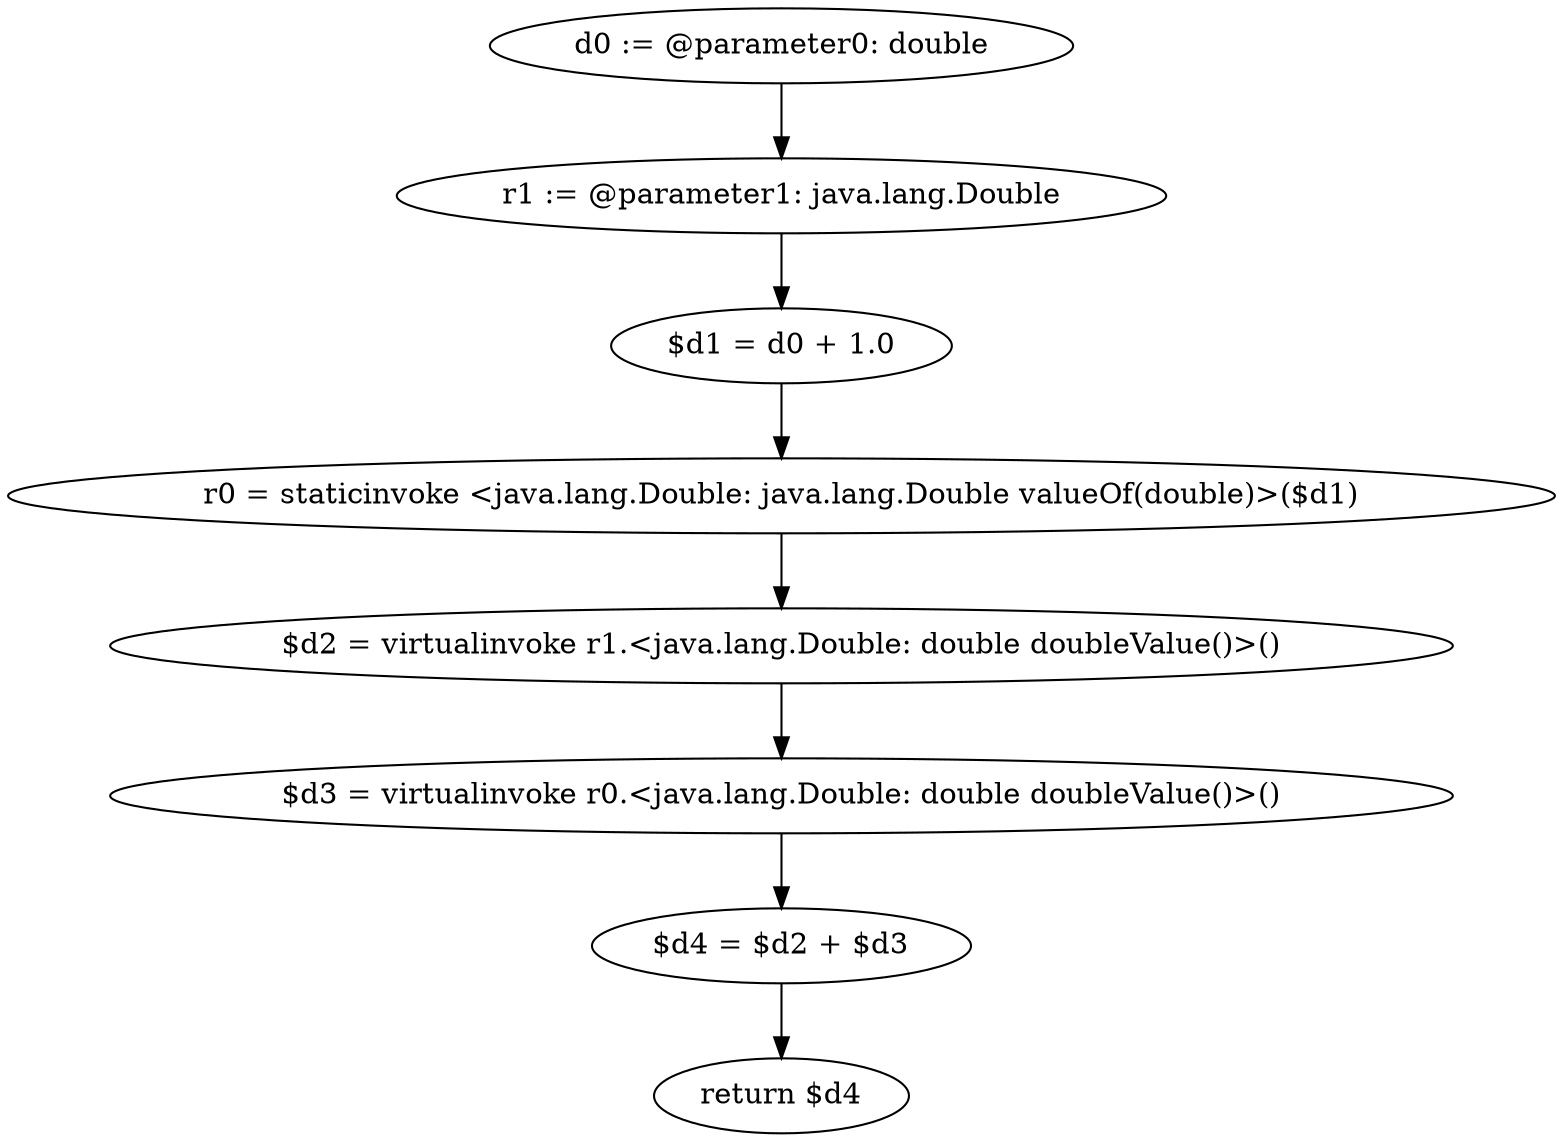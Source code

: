 digraph "unitGraph" {
    "d0 := @parameter0: double"
    "r1 := @parameter1: java.lang.Double"
    "$d1 = d0 + 1.0"
    "r0 = staticinvoke <java.lang.Double: java.lang.Double valueOf(double)>($d1)"
    "$d2 = virtualinvoke r1.<java.lang.Double: double doubleValue()>()"
    "$d3 = virtualinvoke r0.<java.lang.Double: double doubleValue()>()"
    "$d4 = $d2 + $d3"
    "return $d4"
    "d0 := @parameter0: double"->"r1 := @parameter1: java.lang.Double";
    "r1 := @parameter1: java.lang.Double"->"$d1 = d0 + 1.0";
    "$d1 = d0 + 1.0"->"r0 = staticinvoke <java.lang.Double: java.lang.Double valueOf(double)>($d1)";
    "r0 = staticinvoke <java.lang.Double: java.lang.Double valueOf(double)>($d1)"->"$d2 = virtualinvoke r1.<java.lang.Double: double doubleValue()>()";
    "$d2 = virtualinvoke r1.<java.lang.Double: double doubleValue()>()"->"$d3 = virtualinvoke r0.<java.lang.Double: double doubleValue()>()";
    "$d3 = virtualinvoke r0.<java.lang.Double: double doubleValue()>()"->"$d4 = $d2 + $d3";
    "$d4 = $d2 + $d3"->"return $d4";
}
